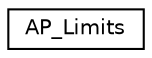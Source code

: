 digraph "Graphical Class Hierarchy"
{
 // INTERACTIVE_SVG=YES
  edge [fontname="Helvetica",fontsize="10",labelfontname="Helvetica",labelfontsize="10"];
  node [fontname="Helvetica",fontsize="10",shape=record];
  rankdir="LR";
  Node1 [label="AP_Limits",height=0.2,width=0.4,color="black", fillcolor="white", style="filled",URL="$classAP__Limits.html"];
}
